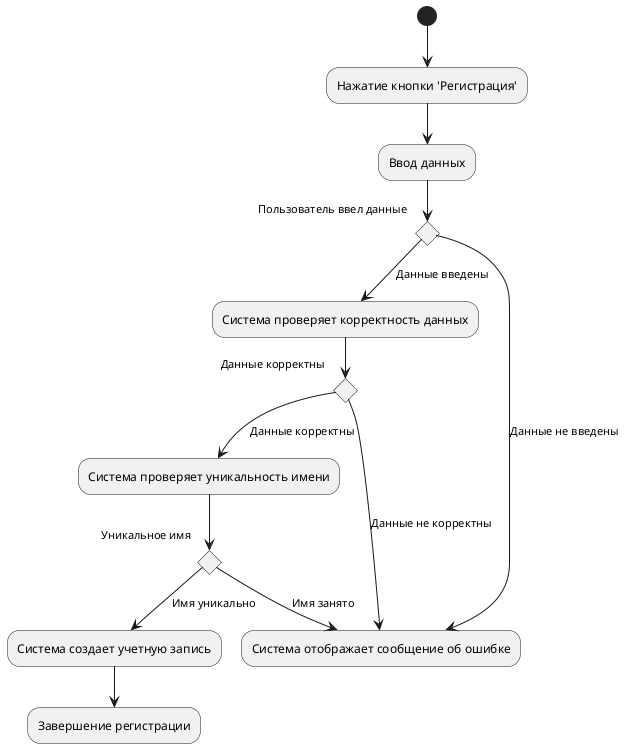 @startuml
(*) --> "Нажатие кнопки 'Регистрация'"
--> "Ввод данных"
if "Пользователь ввел данные" then
  --> [Данные введены] "Система проверяет корректность данных"
  if "Данные корректны" then
    --> [Данные корректны] "Система проверяет уникальность имени"
    if "Уникальное имя" then
      --> [Имя уникально] "Система создает учетную запись"
      --> "Завершение регистрации"
    else
      --> [Имя занято] "Система отображает сообщение об ошибке"
    endif
  else
    --> [Данные не корректны] "Система отображает сообщение об ошибке"
  endif
else
  --> [Данные не введены] "Система отображает сообщение об ошибке"
endif
@enduml
